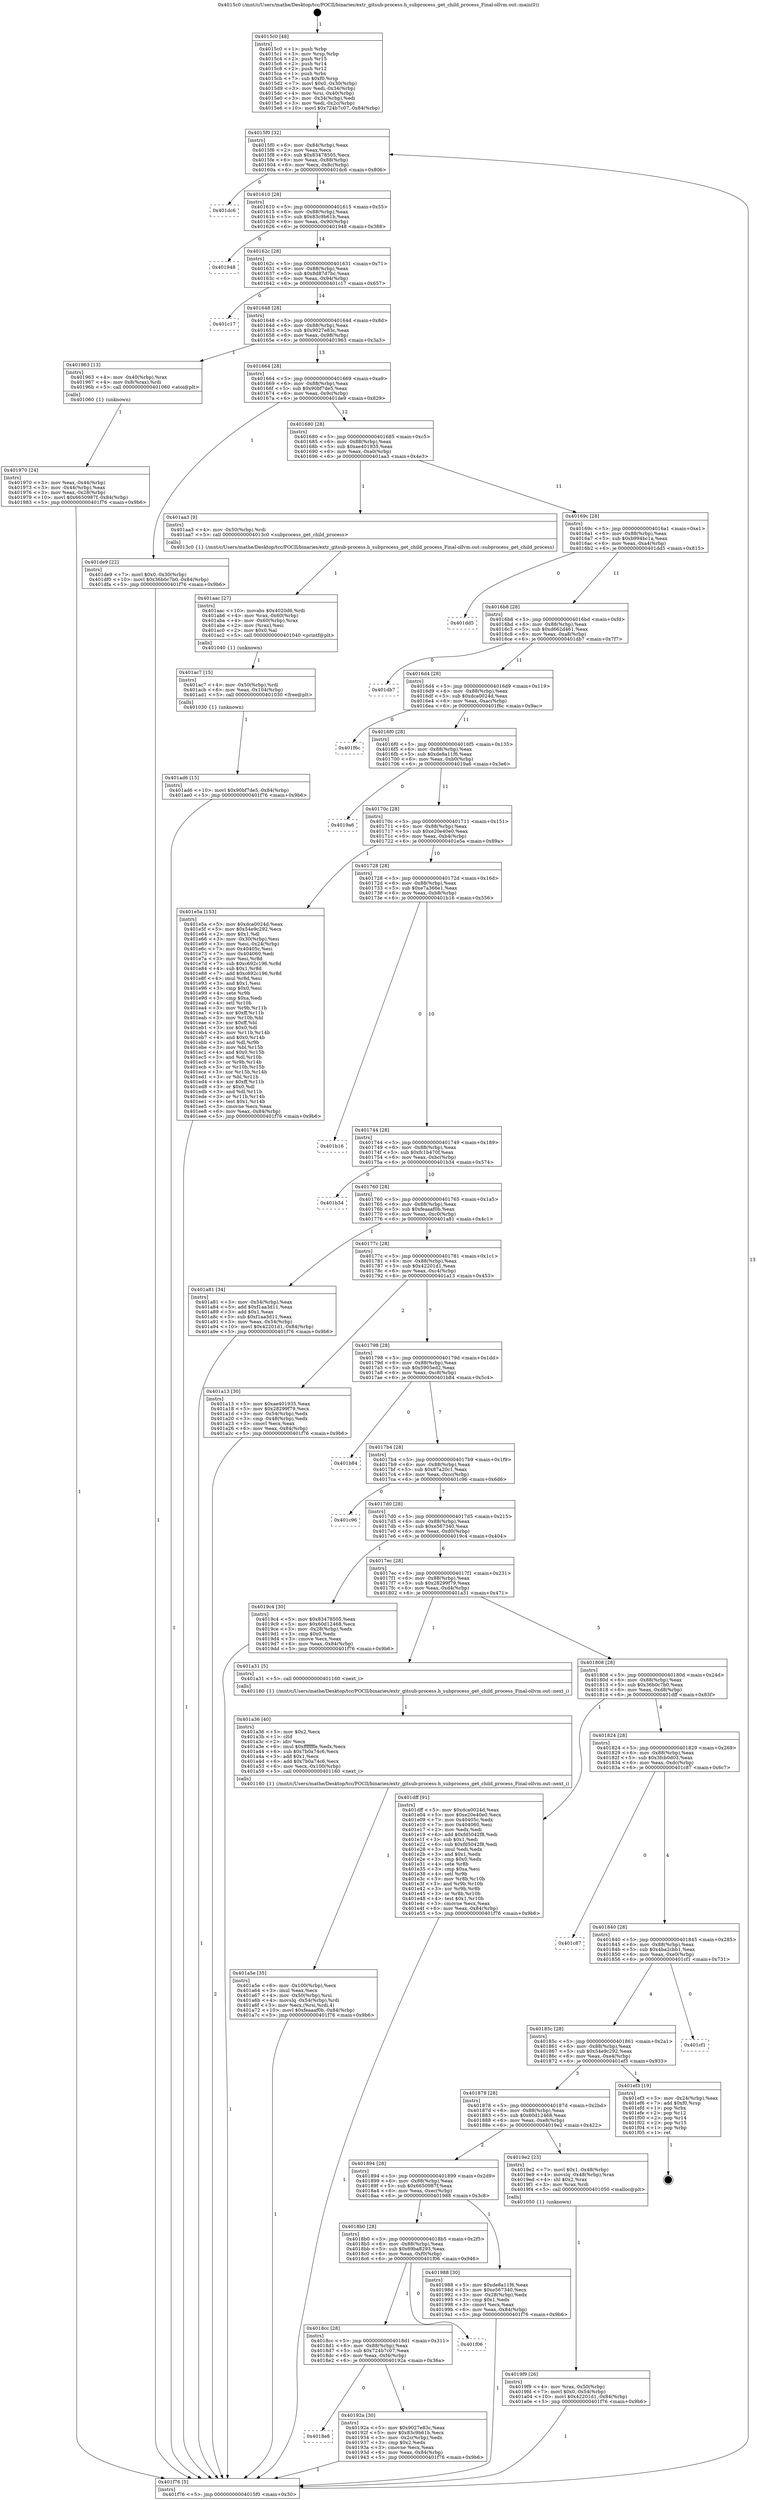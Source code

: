 digraph "0x4015c0" {
  label = "0x4015c0 (/mnt/c/Users/mathe/Desktop/tcc/POCII/binaries/extr_gitsub-process.h_subprocess_get_child_process_Final-ollvm.out::main(0))"
  labelloc = "t"
  node[shape=record]

  Entry [label="",width=0.3,height=0.3,shape=circle,fillcolor=black,style=filled]
  "0x4015f0" [label="{
     0x4015f0 [32]\l
     | [instrs]\l
     &nbsp;&nbsp;0x4015f0 \<+6\>: mov -0x84(%rbp),%eax\l
     &nbsp;&nbsp;0x4015f6 \<+2\>: mov %eax,%ecx\l
     &nbsp;&nbsp;0x4015f8 \<+6\>: sub $0x83478505,%ecx\l
     &nbsp;&nbsp;0x4015fe \<+6\>: mov %eax,-0x88(%rbp)\l
     &nbsp;&nbsp;0x401604 \<+6\>: mov %ecx,-0x8c(%rbp)\l
     &nbsp;&nbsp;0x40160a \<+6\>: je 0000000000401dc6 \<main+0x806\>\l
  }"]
  "0x401dc6" [label="{
     0x401dc6\l
  }", style=dashed]
  "0x401610" [label="{
     0x401610 [28]\l
     | [instrs]\l
     &nbsp;&nbsp;0x401610 \<+5\>: jmp 0000000000401615 \<main+0x55\>\l
     &nbsp;&nbsp;0x401615 \<+6\>: mov -0x88(%rbp),%eax\l
     &nbsp;&nbsp;0x40161b \<+5\>: sub $0x83c9b61b,%eax\l
     &nbsp;&nbsp;0x401620 \<+6\>: mov %eax,-0x90(%rbp)\l
     &nbsp;&nbsp;0x401626 \<+6\>: je 0000000000401948 \<main+0x388\>\l
  }"]
  Exit [label="",width=0.3,height=0.3,shape=circle,fillcolor=black,style=filled,peripheries=2]
  "0x401948" [label="{
     0x401948\l
  }", style=dashed]
  "0x40162c" [label="{
     0x40162c [28]\l
     | [instrs]\l
     &nbsp;&nbsp;0x40162c \<+5\>: jmp 0000000000401631 \<main+0x71\>\l
     &nbsp;&nbsp;0x401631 \<+6\>: mov -0x88(%rbp),%eax\l
     &nbsp;&nbsp;0x401637 \<+5\>: sub $0x8d87d7bc,%eax\l
     &nbsp;&nbsp;0x40163c \<+6\>: mov %eax,-0x94(%rbp)\l
     &nbsp;&nbsp;0x401642 \<+6\>: je 0000000000401c17 \<main+0x657\>\l
  }"]
  "0x401ad6" [label="{
     0x401ad6 [15]\l
     | [instrs]\l
     &nbsp;&nbsp;0x401ad6 \<+10\>: movl $0x90bf7de5,-0x84(%rbp)\l
     &nbsp;&nbsp;0x401ae0 \<+5\>: jmp 0000000000401f76 \<main+0x9b6\>\l
  }"]
  "0x401c17" [label="{
     0x401c17\l
  }", style=dashed]
  "0x401648" [label="{
     0x401648 [28]\l
     | [instrs]\l
     &nbsp;&nbsp;0x401648 \<+5\>: jmp 000000000040164d \<main+0x8d\>\l
     &nbsp;&nbsp;0x40164d \<+6\>: mov -0x88(%rbp),%eax\l
     &nbsp;&nbsp;0x401653 \<+5\>: sub $0x9027e83c,%eax\l
     &nbsp;&nbsp;0x401658 \<+6\>: mov %eax,-0x98(%rbp)\l
     &nbsp;&nbsp;0x40165e \<+6\>: je 0000000000401963 \<main+0x3a3\>\l
  }"]
  "0x401ac7" [label="{
     0x401ac7 [15]\l
     | [instrs]\l
     &nbsp;&nbsp;0x401ac7 \<+4\>: mov -0x50(%rbp),%rdi\l
     &nbsp;&nbsp;0x401acb \<+6\>: mov %eax,-0x104(%rbp)\l
     &nbsp;&nbsp;0x401ad1 \<+5\>: call 0000000000401030 \<free@plt\>\l
     | [calls]\l
     &nbsp;&nbsp;0x401030 \{1\} (unknown)\l
  }"]
  "0x401963" [label="{
     0x401963 [13]\l
     | [instrs]\l
     &nbsp;&nbsp;0x401963 \<+4\>: mov -0x40(%rbp),%rax\l
     &nbsp;&nbsp;0x401967 \<+4\>: mov 0x8(%rax),%rdi\l
     &nbsp;&nbsp;0x40196b \<+5\>: call 0000000000401060 \<atoi@plt\>\l
     | [calls]\l
     &nbsp;&nbsp;0x401060 \{1\} (unknown)\l
  }"]
  "0x401664" [label="{
     0x401664 [28]\l
     | [instrs]\l
     &nbsp;&nbsp;0x401664 \<+5\>: jmp 0000000000401669 \<main+0xa9\>\l
     &nbsp;&nbsp;0x401669 \<+6\>: mov -0x88(%rbp),%eax\l
     &nbsp;&nbsp;0x40166f \<+5\>: sub $0x90bf7de5,%eax\l
     &nbsp;&nbsp;0x401674 \<+6\>: mov %eax,-0x9c(%rbp)\l
     &nbsp;&nbsp;0x40167a \<+6\>: je 0000000000401de9 \<main+0x829\>\l
  }"]
  "0x401aac" [label="{
     0x401aac [27]\l
     | [instrs]\l
     &nbsp;&nbsp;0x401aac \<+10\>: movabs $0x4020d6,%rdi\l
     &nbsp;&nbsp;0x401ab6 \<+4\>: mov %rax,-0x60(%rbp)\l
     &nbsp;&nbsp;0x401aba \<+4\>: mov -0x60(%rbp),%rax\l
     &nbsp;&nbsp;0x401abe \<+2\>: mov (%rax),%esi\l
     &nbsp;&nbsp;0x401ac0 \<+2\>: mov $0x0,%al\l
     &nbsp;&nbsp;0x401ac2 \<+5\>: call 0000000000401040 \<printf@plt\>\l
     | [calls]\l
     &nbsp;&nbsp;0x401040 \{1\} (unknown)\l
  }"]
  "0x401de9" [label="{
     0x401de9 [22]\l
     | [instrs]\l
     &nbsp;&nbsp;0x401de9 \<+7\>: movl $0x0,-0x30(%rbp)\l
     &nbsp;&nbsp;0x401df0 \<+10\>: movl $0x36b0c7b0,-0x84(%rbp)\l
     &nbsp;&nbsp;0x401dfa \<+5\>: jmp 0000000000401f76 \<main+0x9b6\>\l
  }"]
  "0x401680" [label="{
     0x401680 [28]\l
     | [instrs]\l
     &nbsp;&nbsp;0x401680 \<+5\>: jmp 0000000000401685 \<main+0xc5\>\l
     &nbsp;&nbsp;0x401685 \<+6\>: mov -0x88(%rbp),%eax\l
     &nbsp;&nbsp;0x40168b \<+5\>: sub $0xae401935,%eax\l
     &nbsp;&nbsp;0x401690 \<+6\>: mov %eax,-0xa0(%rbp)\l
     &nbsp;&nbsp;0x401696 \<+6\>: je 0000000000401aa3 \<main+0x4e3\>\l
  }"]
  "0x401a5e" [label="{
     0x401a5e [35]\l
     | [instrs]\l
     &nbsp;&nbsp;0x401a5e \<+6\>: mov -0x100(%rbp),%ecx\l
     &nbsp;&nbsp;0x401a64 \<+3\>: imul %eax,%ecx\l
     &nbsp;&nbsp;0x401a67 \<+4\>: mov -0x50(%rbp),%rsi\l
     &nbsp;&nbsp;0x401a6b \<+4\>: movslq -0x54(%rbp),%rdi\l
     &nbsp;&nbsp;0x401a6f \<+3\>: mov %ecx,(%rsi,%rdi,4)\l
     &nbsp;&nbsp;0x401a72 \<+10\>: movl $0xfeaaaf0b,-0x84(%rbp)\l
     &nbsp;&nbsp;0x401a7c \<+5\>: jmp 0000000000401f76 \<main+0x9b6\>\l
  }"]
  "0x401aa3" [label="{
     0x401aa3 [9]\l
     | [instrs]\l
     &nbsp;&nbsp;0x401aa3 \<+4\>: mov -0x50(%rbp),%rdi\l
     &nbsp;&nbsp;0x401aa7 \<+5\>: call 00000000004013c0 \<subprocess_get_child_process\>\l
     | [calls]\l
     &nbsp;&nbsp;0x4013c0 \{1\} (/mnt/c/Users/mathe/Desktop/tcc/POCII/binaries/extr_gitsub-process.h_subprocess_get_child_process_Final-ollvm.out::subprocess_get_child_process)\l
  }"]
  "0x40169c" [label="{
     0x40169c [28]\l
     | [instrs]\l
     &nbsp;&nbsp;0x40169c \<+5\>: jmp 00000000004016a1 \<main+0xe1\>\l
     &nbsp;&nbsp;0x4016a1 \<+6\>: mov -0x88(%rbp),%eax\l
     &nbsp;&nbsp;0x4016a7 \<+5\>: sub $0xb994bc1a,%eax\l
     &nbsp;&nbsp;0x4016ac \<+6\>: mov %eax,-0xa4(%rbp)\l
     &nbsp;&nbsp;0x4016b2 \<+6\>: je 0000000000401dd5 \<main+0x815\>\l
  }"]
  "0x401a36" [label="{
     0x401a36 [40]\l
     | [instrs]\l
     &nbsp;&nbsp;0x401a36 \<+5\>: mov $0x2,%ecx\l
     &nbsp;&nbsp;0x401a3b \<+1\>: cltd\l
     &nbsp;&nbsp;0x401a3c \<+2\>: idiv %ecx\l
     &nbsp;&nbsp;0x401a3e \<+6\>: imul $0xfffffffe,%edx,%ecx\l
     &nbsp;&nbsp;0x401a44 \<+6\>: sub $0x7b0a74c6,%ecx\l
     &nbsp;&nbsp;0x401a4a \<+3\>: add $0x1,%ecx\l
     &nbsp;&nbsp;0x401a4d \<+6\>: add $0x7b0a74c6,%ecx\l
     &nbsp;&nbsp;0x401a53 \<+6\>: mov %ecx,-0x100(%rbp)\l
     &nbsp;&nbsp;0x401a59 \<+5\>: call 0000000000401160 \<next_i\>\l
     | [calls]\l
     &nbsp;&nbsp;0x401160 \{1\} (/mnt/c/Users/mathe/Desktop/tcc/POCII/binaries/extr_gitsub-process.h_subprocess_get_child_process_Final-ollvm.out::next_i)\l
  }"]
  "0x401dd5" [label="{
     0x401dd5\l
  }", style=dashed]
  "0x4016b8" [label="{
     0x4016b8 [28]\l
     | [instrs]\l
     &nbsp;&nbsp;0x4016b8 \<+5\>: jmp 00000000004016bd \<main+0xfd\>\l
     &nbsp;&nbsp;0x4016bd \<+6\>: mov -0x88(%rbp),%eax\l
     &nbsp;&nbsp;0x4016c3 \<+5\>: sub $0xd662d461,%eax\l
     &nbsp;&nbsp;0x4016c8 \<+6\>: mov %eax,-0xa8(%rbp)\l
     &nbsp;&nbsp;0x4016ce \<+6\>: je 0000000000401db7 \<main+0x7f7\>\l
  }"]
  "0x4019f9" [label="{
     0x4019f9 [26]\l
     | [instrs]\l
     &nbsp;&nbsp;0x4019f9 \<+4\>: mov %rax,-0x50(%rbp)\l
     &nbsp;&nbsp;0x4019fd \<+7\>: movl $0x0,-0x54(%rbp)\l
     &nbsp;&nbsp;0x401a04 \<+10\>: movl $0x42201d1,-0x84(%rbp)\l
     &nbsp;&nbsp;0x401a0e \<+5\>: jmp 0000000000401f76 \<main+0x9b6\>\l
  }"]
  "0x401db7" [label="{
     0x401db7\l
  }", style=dashed]
  "0x4016d4" [label="{
     0x4016d4 [28]\l
     | [instrs]\l
     &nbsp;&nbsp;0x4016d4 \<+5\>: jmp 00000000004016d9 \<main+0x119\>\l
     &nbsp;&nbsp;0x4016d9 \<+6\>: mov -0x88(%rbp),%eax\l
     &nbsp;&nbsp;0x4016df \<+5\>: sub $0xdca0024d,%eax\l
     &nbsp;&nbsp;0x4016e4 \<+6\>: mov %eax,-0xac(%rbp)\l
     &nbsp;&nbsp;0x4016ea \<+6\>: je 0000000000401f6c \<main+0x9ac\>\l
  }"]
  "0x401970" [label="{
     0x401970 [24]\l
     | [instrs]\l
     &nbsp;&nbsp;0x401970 \<+3\>: mov %eax,-0x44(%rbp)\l
     &nbsp;&nbsp;0x401973 \<+3\>: mov -0x44(%rbp),%eax\l
     &nbsp;&nbsp;0x401976 \<+3\>: mov %eax,-0x28(%rbp)\l
     &nbsp;&nbsp;0x401979 \<+10\>: movl $0x6650987f,-0x84(%rbp)\l
     &nbsp;&nbsp;0x401983 \<+5\>: jmp 0000000000401f76 \<main+0x9b6\>\l
  }"]
  "0x401f6c" [label="{
     0x401f6c\l
  }", style=dashed]
  "0x4016f0" [label="{
     0x4016f0 [28]\l
     | [instrs]\l
     &nbsp;&nbsp;0x4016f0 \<+5\>: jmp 00000000004016f5 \<main+0x135\>\l
     &nbsp;&nbsp;0x4016f5 \<+6\>: mov -0x88(%rbp),%eax\l
     &nbsp;&nbsp;0x4016fb \<+5\>: sub $0xde8a11f6,%eax\l
     &nbsp;&nbsp;0x401700 \<+6\>: mov %eax,-0xb0(%rbp)\l
     &nbsp;&nbsp;0x401706 \<+6\>: je 00000000004019a6 \<main+0x3e6\>\l
  }"]
  "0x4015c0" [label="{
     0x4015c0 [48]\l
     | [instrs]\l
     &nbsp;&nbsp;0x4015c0 \<+1\>: push %rbp\l
     &nbsp;&nbsp;0x4015c1 \<+3\>: mov %rsp,%rbp\l
     &nbsp;&nbsp;0x4015c4 \<+2\>: push %r15\l
     &nbsp;&nbsp;0x4015c6 \<+2\>: push %r14\l
     &nbsp;&nbsp;0x4015c8 \<+2\>: push %r12\l
     &nbsp;&nbsp;0x4015ca \<+1\>: push %rbx\l
     &nbsp;&nbsp;0x4015cb \<+7\>: sub $0xf0,%rsp\l
     &nbsp;&nbsp;0x4015d2 \<+7\>: movl $0x0,-0x30(%rbp)\l
     &nbsp;&nbsp;0x4015d9 \<+3\>: mov %edi,-0x34(%rbp)\l
     &nbsp;&nbsp;0x4015dc \<+4\>: mov %rsi,-0x40(%rbp)\l
     &nbsp;&nbsp;0x4015e0 \<+3\>: mov -0x34(%rbp),%edi\l
     &nbsp;&nbsp;0x4015e3 \<+3\>: mov %edi,-0x2c(%rbp)\l
     &nbsp;&nbsp;0x4015e6 \<+10\>: movl $0x724b7c07,-0x84(%rbp)\l
  }"]
  "0x4019a6" [label="{
     0x4019a6\l
  }", style=dashed]
  "0x40170c" [label="{
     0x40170c [28]\l
     | [instrs]\l
     &nbsp;&nbsp;0x40170c \<+5\>: jmp 0000000000401711 \<main+0x151\>\l
     &nbsp;&nbsp;0x401711 \<+6\>: mov -0x88(%rbp),%eax\l
     &nbsp;&nbsp;0x401717 \<+5\>: sub $0xe20e40e0,%eax\l
     &nbsp;&nbsp;0x40171c \<+6\>: mov %eax,-0xb4(%rbp)\l
     &nbsp;&nbsp;0x401722 \<+6\>: je 0000000000401e5a \<main+0x89a\>\l
  }"]
  "0x401f76" [label="{
     0x401f76 [5]\l
     | [instrs]\l
     &nbsp;&nbsp;0x401f76 \<+5\>: jmp 00000000004015f0 \<main+0x30\>\l
  }"]
  "0x401e5a" [label="{
     0x401e5a [153]\l
     | [instrs]\l
     &nbsp;&nbsp;0x401e5a \<+5\>: mov $0xdca0024d,%eax\l
     &nbsp;&nbsp;0x401e5f \<+5\>: mov $0x54e9c292,%ecx\l
     &nbsp;&nbsp;0x401e64 \<+2\>: mov $0x1,%dl\l
     &nbsp;&nbsp;0x401e66 \<+3\>: mov -0x30(%rbp),%esi\l
     &nbsp;&nbsp;0x401e69 \<+3\>: mov %esi,-0x24(%rbp)\l
     &nbsp;&nbsp;0x401e6c \<+7\>: mov 0x40405c,%esi\l
     &nbsp;&nbsp;0x401e73 \<+7\>: mov 0x404060,%edi\l
     &nbsp;&nbsp;0x401e7a \<+3\>: mov %esi,%r8d\l
     &nbsp;&nbsp;0x401e7d \<+7\>: sub $0xc692c196,%r8d\l
     &nbsp;&nbsp;0x401e84 \<+4\>: sub $0x1,%r8d\l
     &nbsp;&nbsp;0x401e88 \<+7\>: add $0xc692c196,%r8d\l
     &nbsp;&nbsp;0x401e8f \<+4\>: imul %r8d,%esi\l
     &nbsp;&nbsp;0x401e93 \<+3\>: and $0x1,%esi\l
     &nbsp;&nbsp;0x401e96 \<+3\>: cmp $0x0,%esi\l
     &nbsp;&nbsp;0x401e99 \<+4\>: sete %r9b\l
     &nbsp;&nbsp;0x401e9d \<+3\>: cmp $0xa,%edi\l
     &nbsp;&nbsp;0x401ea0 \<+4\>: setl %r10b\l
     &nbsp;&nbsp;0x401ea4 \<+3\>: mov %r9b,%r11b\l
     &nbsp;&nbsp;0x401ea7 \<+4\>: xor $0xff,%r11b\l
     &nbsp;&nbsp;0x401eab \<+3\>: mov %r10b,%bl\l
     &nbsp;&nbsp;0x401eae \<+3\>: xor $0xff,%bl\l
     &nbsp;&nbsp;0x401eb1 \<+3\>: xor $0x0,%dl\l
     &nbsp;&nbsp;0x401eb4 \<+3\>: mov %r11b,%r14b\l
     &nbsp;&nbsp;0x401eb7 \<+4\>: and $0x0,%r14b\l
     &nbsp;&nbsp;0x401ebb \<+3\>: and %dl,%r9b\l
     &nbsp;&nbsp;0x401ebe \<+3\>: mov %bl,%r15b\l
     &nbsp;&nbsp;0x401ec1 \<+4\>: and $0x0,%r15b\l
     &nbsp;&nbsp;0x401ec5 \<+3\>: and %dl,%r10b\l
     &nbsp;&nbsp;0x401ec8 \<+3\>: or %r9b,%r14b\l
     &nbsp;&nbsp;0x401ecb \<+3\>: or %r10b,%r15b\l
     &nbsp;&nbsp;0x401ece \<+3\>: xor %r15b,%r14b\l
     &nbsp;&nbsp;0x401ed1 \<+3\>: or %bl,%r11b\l
     &nbsp;&nbsp;0x401ed4 \<+4\>: xor $0xff,%r11b\l
     &nbsp;&nbsp;0x401ed8 \<+3\>: or $0x0,%dl\l
     &nbsp;&nbsp;0x401edb \<+3\>: and %dl,%r11b\l
     &nbsp;&nbsp;0x401ede \<+3\>: or %r11b,%r14b\l
     &nbsp;&nbsp;0x401ee1 \<+4\>: test $0x1,%r14b\l
     &nbsp;&nbsp;0x401ee5 \<+3\>: cmovne %ecx,%eax\l
     &nbsp;&nbsp;0x401ee8 \<+6\>: mov %eax,-0x84(%rbp)\l
     &nbsp;&nbsp;0x401eee \<+5\>: jmp 0000000000401f76 \<main+0x9b6\>\l
  }"]
  "0x401728" [label="{
     0x401728 [28]\l
     | [instrs]\l
     &nbsp;&nbsp;0x401728 \<+5\>: jmp 000000000040172d \<main+0x16d\>\l
     &nbsp;&nbsp;0x40172d \<+6\>: mov -0x88(%rbp),%eax\l
     &nbsp;&nbsp;0x401733 \<+5\>: sub $0xe7a366e1,%eax\l
     &nbsp;&nbsp;0x401738 \<+6\>: mov %eax,-0xb8(%rbp)\l
     &nbsp;&nbsp;0x40173e \<+6\>: je 0000000000401b16 \<main+0x556\>\l
  }"]
  "0x4018e8" [label="{
     0x4018e8\l
  }", style=dashed]
  "0x401b16" [label="{
     0x401b16\l
  }", style=dashed]
  "0x401744" [label="{
     0x401744 [28]\l
     | [instrs]\l
     &nbsp;&nbsp;0x401744 \<+5\>: jmp 0000000000401749 \<main+0x189\>\l
     &nbsp;&nbsp;0x401749 \<+6\>: mov -0x88(%rbp),%eax\l
     &nbsp;&nbsp;0x40174f \<+5\>: sub $0xfc1b470f,%eax\l
     &nbsp;&nbsp;0x401754 \<+6\>: mov %eax,-0xbc(%rbp)\l
     &nbsp;&nbsp;0x40175a \<+6\>: je 0000000000401b34 \<main+0x574\>\l
  }"]
  "0x40192a" [label="{
     0x40192a [30]\l
     | [instrs]\l
     &nbsp;&nbsp;0x40192a \<+5\>: mov $0x9027e83c,%eax\l
     &nbsp;&nbsp;0x40192f \<+5\>: mov $0x83c9b61b,%ecx\l
     &nbsp;&nbsp;0x401934 \<+3\>: mov -0x2c(%rbp),%edx\l
     &nbsp;&nbsp;0x401937 \<+3\>: cmp $0x2,%edx\l
     &nbsp;&nbsp;0x40193a \<+3\>: cmovne %ecx,%eax\l
     &nbsp;&nbsp;0x40193d \<+6\>: mov %eax,-0x84(%rbp)\l
     &nbsp;&nbsp;0x401943 \<+5\>: jmp 0000000000401f76 \<main+0x9b6\>\l
  }"]
  "0x401b34" [label="{
     0x401b34\l
  }", style=dashed]
  "0x401760" [label="{
     0x401760 [28]\l
     | [instrs]\l
     &nbsp;&nbsp;0x401760 \<+5\>: jmp 0000000000401765 \<main+0x1a5\>\l
     &nbsp;&nbsp;0x401765 \<+6\>: mov -0x88(%rbp),%eax\l
     &nbsp;&nbsp;0x40176b \<+5\>: sub $0xfeaaaf0b,%eax\l
     &nbsp;&nbsp;0x401770 \<+6\>: mov %eax,-0xc0(%rbp)\l
     &nbsp;&nbsp;0x401776 \<+6\>: je 0000000000401a81 \<main+0x4c1\>\l
  }"]
  "0x4018cc" [label="{
     0x4018cc [28]\l
     | [instrs]\l
     &nbsp;&nbsp;0x4018cc \<+5\>: jmp 00000000004018d1 \<main+0x311\>\l
     &nbsp;&nbsp;0x4018d1 \<+6\>: mov -0x88(%rbp),%eax\l
     &nbsp;&nbsp;0x4018d7 \<+5\>: sub $0x724b7c07,%eax\l
     &nbsp;&nbsp;0x4018dc \<+6\>: mov %eax,-0xf4(%rbp)\l
     &nbsp;&nbsp;0x4018e2 \<+6\>: je 000000000040192a \<main+0x36a\>\l
  }"]
  "0x401a81" [label="{
     0x401a81 [34]\l
     | [instrs]\l
     &nbsp;&nbsp;0x401a81 \<+3\>: mov -0x54(%rbp),%eax\l
     &nbsp;&nbsp;0x401a84 \<+5\>: add $0xf1aa3d11,%eax\l
     &nbsp;&nbsp;0x401a89 \<+3\>: add $0x1,%eax\l
     &nbsp;&nbsp;0x401a8c \<+5\>: sub $0xf1aa3d11,%eax\l
     &nbsp;&nbsp;0x401a91 \<+3\>: mov %eax,-0x54(%rbp)\l
     &nbsp;&nbsp;0x401a94 \<+10\>: movl $0x42201d1,-0x84(%rbp)\l
     &nbsp;&nbsp;0x401a9e \<+5\>: jmp 0000000000401f76 \<main+0x9b6\>\l
  }"]
  "0x40177c" [label="{
     0x40177c [28]\l
     | [instrs]\l
     &nbsp;&nbsp;0x40177c \<+5\>: jmp 0000000000401781 \<main+0x1c1\>\l
     &nbsp;&nbsp;0x401781 \<+6\>: mov -0x88(%rbp),%eax\l
     &nbsp;&nbsp;0x401787 \<+5\>: sub $0x42201d1,%eax\l
     &nbsp;&nbsp;0x40178c \<+6\>: mov %eax,-0xc4(%rbp)\l
     &nbsp;&nbsp;0x401792 \<+6\>: je 0000000000401a13 \<main+0x453\>\l
  }"]
  "0x401f06" [label="{
     0x401f06\l
  }", style=dashed]
  "0x401a13" [label="{
     0x401a13 [30]\l
     | [instrs]\l
     &nbsp;&nbsp;0x401a13 \<+5\>: mov $0xae401935,%eax\l
     &nbsp;&nbsp;0x401a18 \<+5\>: mov $0x28299f79,%ecx\l
     &nbsp;&nbsp;0x401a1d \<+3\>: mov -0x54(%rbp),%edx\l
     &nbsp;&nbsp;0x401a20 \<+3\>: cmp -0x48(%rbp),%edx\l
     &nbsp;&nbsp;0x401a23 \<+3\>: cmovl %ecx,%eax\l
     &nbsp;&nbsp;0x401a26 \<+6\>: mov %eax,-0x84(%rbp)\l
     &nbsp;&nbsp;0x401a2c \<+5\>: jmp 0000000000401f76 \<main+0x9b6\>\l
  }"]
  "0x401798" [label="{
     0x401798 [28]\l
     | [instrs]\l
     &nbsp;&nbsp;0x401798 \<+5\>: jmp 000000000040179d \<main+0x1dd\>\l
     &nbsp;&nbsp;0x40179d \<+6\>: mov -0x88(%rbp),%eax\l
     &nbsp;&nbsp;0x4017a3 \<+5\>: sub $0x5905ed2,%eax\l
     &nbsp;&nbsp;0x4017a8 \<+6\>: mov %eax,-0xc8(%rbp)\l
     &nbsp;&nbsp;0x4017ae \<+6\>: je 0000000000401b84 \<main+0x5c4\>\l
  }"]
  "0x4018b0" [label="{
     0x4018b0 [28]\l
     | [instrs]\l
     &nbsp;&nbsp;0x4018b0 \<+5\>: jmp 00000000004018b5 \<main+0x2f5\>\l
     &nbsp;&nbsp;0x4018b5 \<+6\>: mov -0x88(%rbp),%eax\l
     &nbsp;&nbsp;0x4018bb \<+5\>: sub $0x69ba8293,%eax\l
     &nbsp;&nbsp;0x4018c0 \<+6\>: mov %eax,-0xf0(%rbp)\l
     &nbsp;&nbsp;0x4018c6 \<+6\>: je 0000000000401f06 \<main+0x946\>\l
  }"]
  "0x401b84" [label="{
     0x401b84\l
  }", style=dashed]
  "0x4017b4" [label="{
     0x4017b4 [28]\l
     | [instrs]\l
     &nbsp;&nbsp;0x4017b4 \<+5\>: jmp 00000000004017b9 \<main+0x1f9\>\l
     &nbsp;&nbsp;0x4017b9 \<+6\>: mov -0x88(%rbp),%eax\l
     &nbsp;&nbsp;0x4017bf \<+5\>: sub $0x87a20c1,%eax\l
     &nbsp;&nbsp;0x4017c4 \<+6\>: mov %eax,-0xcc(%rbp)\l
     &nbsp;&nbsp;0x4017ca \<+6\>: je 0000000000401c96 \<main+0x6d6\>\l
  }"]
  "0x401988" [label="{
     0x401988 [30]\l
     | [instrs]\l
     &nbsp;&nbsp;0x401988 \<+5\>: mov $0xde8a11f6,%eax\l
     &nbsp;&nbsp;0x40198d \<+5\>: mov $0xe567340,%ecx\l
     &nbsp;&nbsp;0x401992 \<+3\>: mov -0x28(%rbp),%edx\l
     &nbsp;&nbsp;0x401995 \<+3\>: cmp $0x1,%edx\l
     &nbsp;&nbsp;0x401998 \<+3\>: cmovl %ecx,%eax\l
     &nbsp;&nbsp;0x40199b \<+6\>: mov %eax,-0x84(%rbp)\l
     &nbsp;&nbsp;0x4019a1 \<+5\>: jmp 0000000000401f76 \<main+0x9b6\>\l
  }"]
  "0x401c96" [label="{
     0x401c96\l
  }", style=dashed]
  "0x4017d0" [label="{
     0x4017d0 [28]\l
     | [instrs]\l
     &nbsp;&nbsp;0x4017d0 \<+5\>: jmp 00000000004017d5 \<main+0x215\>\l
     &nbsp;&nbsp;0x4017d5 \<+6\>: mov -0x88(%rbp),%eax\l
     &nbsp;&nbsp;0x4017db \<+5\>: sub $0xe567340,%eax\l
     &nbsp;&nbsp;0x4017e0 \<+6\>: mov %eax,-0xd0(%rbp)\l
     &nbsp;&nbsp;0x4017e6 \<+6\>: je 00000000004019c4 \<main+0x404\>\l
  }"]
  "0x401894" [label="{
     0x401894 [28]\l
     | [instrs]\l
     &nbsp;&nbsp;0x401894 \<+5\>: jmp 0000000000401899 \<main+0x2d9\>\l
     &nbsp;&nbsp;0x401899 \<+6\>: mov -0x88(%rbp),%eax\l
     &nbsp;&nbsp;0x40189f \<+5\>: sub $0x6650987f,%eax\l
     &nbsp;&nbsp;0x4018a4 \<+6\>: mov %eax,-0xec(%rbp)\l
     &nbsp;&nbsp;0x4018aa \<+6\>: je 0000000000401988 \<main+0x3c8\>\l
  }"]
  "0x4019c4" [label="{
     0x4019c4 [30]\l
     | [instrs]\l
     &nbsp;&nbsp;0x4019c4 \<+5\>: mov $0x83478505,%eax\l
     &nbsp;&nbsp;0x4019c9 \<+5\>: mov $0x60d12468,%ecx\l
     &nbsp;&nbsp;0x4019ce \<+3\>: mov -0x28(%rbp),%edx\l
     &nbsp;&nbsp;0x4019d1 \<+3\>: cmp $0x0,%edx\l
     &nbsp;&nbsp;0x4019d4 \<+3\>: cmove %ecx,%eax\l
     &nbsp;&nbsp;0x4019d7 \<+6\>: mov %eax,-0x84(%rbp)\l
     &nbsp;&nbsp;0x4019dd \<+5\>: jmp 0000000000401f76 \<main+0x9b6\>\l
  }"]
  "0x4017ec" [label="{
     0x4017ec [28]\l
     | [instrs]\l
     &nbsp;&nbsp;0x4017ec \<+5\>: jmp 00000000004017f1 \<main+0x231\>\l
     &nbsp;&nbsp;0x4017f1 \<+6\>: mov -0x88(%rbp),%eax\l
     &nbsp;&nbsp;0x4017f7 \<+5\>: sub $0x28299f79,%eax\l
     &nbsp;&nbsp;0x4017fc \<+6\>: mov %eax,-0xd4(%rbp)\l
     &nbsp;&nbsp;0x401802 \<+6\>: je 0000000000401a31 \<main+0x471\>\l
  }"]
  "0x4019e2" [label="{
     0x4019e2 [23]\l
     | [instrs]\l
     &nbsp;&nbsp;0x4019e2 \<+7\>: movl $0x1,-0x48(%rbp)\l
     &nbsp;&nbsp;0x4019e9 \<+4\>: movslq -0x48(%rbp),%rax\l
     &nbsp;&nbsp;0x4019ed \<+4\>: shl $0x2,%rax\l
     &nbsp;&nbsp;0x4019f1 \<+3\>: mov %rax,%rdi\l
     &nbsp;&nbsp;0x4019f4 \<+5\>: call 0000000000401050 \<malloc@plt\>\l
     | [calls]\l
     &nbsp;&nbsp;0x401050 \{1\} (unknown)\l
  }"]
  "0x401a31" [label="{
     0x401a31 [5]\l
     | [instrs]\l
     &nbsp;&nbsp;0x401a31 \<+5\>: call 0000000000401160 \<next_i\>\l
     | [calls]\l
     &nbsp;&nbsp;0x401160 \{1\} (/mnt/c/Users/mathe/Desktop/tcc/POCII/binaries/extr_gitsub-process.h_subprocess_get_child_process_Final-ollvm.out::next_i)\l
  }"]
  "0x401808" [label="{
     0x401808 [28]\l
     | [instrs]\l
     &nbsp;&nbsp;0x401808 \<+5\>: jmp 000000000040180d \<main+0x24d\>\l
     &nbsp;&nbsp;0x40180d \<+6\>: mov -0x88(%rbp),%eax\l
     &nbsp;&nbsp;0x401813 \<+5\>: sub $0x36b0c7b0,%eax\l
     &nbsp;&nbsp;0x401818 \<+6\>: mov %eax,-0xd8(%rbp)\l
     &nbsp;&nbsp;0x40181e \<+6\>: je 0000000000401dff \<main+0x83f\>\l
  }"]
  "0x401878" [label="{
     0x401878 [28]\l
     | [instrs]\l
     &nbsp;&nbsp;0x401878 \<+5\>: jmp 000000000040187d \<main+0x2bd\>\l
     &nbsp;&nbsp;0x40187d \<+6\>: mov -0x88(%rbp),%eax\l
     &nbsp;&nbsp;0x401883 \<+5\>: sub $0x60d12468,%eax\l
     &nbsp;&nbsp;0x401888 \<+6\>: mov %eax,-0xe8(%rbp)\l
     &nbsp;&nbsp;0x40188e \<+6\>: je 00000000004019e2 \<main+0x422\>\l
  }"]
  "0x401dff" [label="{
     0x401dff [91]\l
     | [instrs]\l
     &nbsp;&nbsp;0x401dff \<+5\>: mov $0xdca0024d,%eax\l
     &nbsp;&nbsp;0x401e04 \<+5\>: mov $0xe20e40e0,%ecx\l
     &nbsp;&nbsp;0x401e09 \<+7\>: mov 0x40405c,%edx\l
     &nbsp;&nbsp;0x401e10 \<+7\>: mov 0x404060,%esi\l
     &nbsp;&nbsp;0x401e17 \<+2\>: mov %edx,%edi\l
     &nbsp;&nbsp;0x401e19 \<+6\>: add $0xfd5042f8,%edi\l
     &nbsp;&nbsp;0x401e1f \<+3\>: sub $0x1,%edi\l
     &nbsp;&nbsp;0x401e22 \<+6\>: sub $0xfd5042f8,%edi\l
     &nbsp;&nbsp;0x401e28 \<+3\>: imul %edi,%edx\l
     &nbsp;&nbsp;0x401e2b \<+3\>: and $0x1,%edx\l
     &nbsp;&nbsp;0x401e2e \<+3\>: cmp $0x0,%edx\l
     &nbsp;&nbsp;0x401e31 \<+4\>: sete %r8b\l
     &nbsp;&nbsp;0x401e35 \<+3\>: cmp $0xa,%esi\l
     &nbsp;&nbsp;0x401e38 \<+4\>: setl %r9b\l
     &nbsp;&nbsp;0x401e3c \<+3\>: mov %r8b,%r10b\l
     &nbsp;&nbsp;0x401e3f \<+3\>: and %r9b,%r10b\l
     &nbsp;&nbsp;0x401e42 \<+3\>: xor %r9b,%r8b\l
     &nbsp;&nbsp;0x401e45 \<+3\>: or %r8b,%r10b\l
     &nbsp;&nbsp;0x401e48 \<+4\>: test $0x1,%r10b\l
     &nbsp;&nbsp;0x401e4c \<+3\>: cmovne %ecx,%eax\l
     &nbsp;&nbsp;0x401e4f \<+6\>: mov %eax,-0x84(%rbp)\l
     &nbsp;&nbsp;0x401e55 \<+5\>: jmp 0000000000401f76 \<main+0x9b6\>\l
  }"]
  "0x401824" [label="{
     0x401824 [28]\l
     | [instrs]\l
     &nbsp;&nbsp;0x401824 \<+5\>: jmp 0000000000401829 \<main+0x269\>\l
     &nbsp;&nbsp;0x401829 \<+6\>: mov -0x88(%rbp),%eax\l
     &nbsp;&nbsp;0x40182f \<+5\>: sub $0x3fcb0d03,%eax\l
     &nbsp;&nbsp;0x401834 \<+6\>: mov %eax,-0xdc(%rbp)\l
     &nbsp;&nbsp;0x40183a \<+6\>: je 0000000000401c87 \<main+0x6c7\>\l
  }"]
  "0x401ef3" [label="{
     0x401ef3 [19]\l
     | [instrs]\l
     &nbsp;&nbsp;0x401ef3 \<+3\>: mov -0x24(%rbp),%eax\l
     &nbsp;&nbsp;0x401ef6 \<+7\>: add $0xf0,%rsp\l
     &nbsp;&nbsp;0x401efd \<+1\>: pop %rbx\l
     &nbsp;&nbsp;0x401efe \<+2\>: pop %r12\l
     &nbsp;&nbsp;0x401f00 \<+2\>: pop %r14\l
     &nbsp;&nbsp;0x401f02 \<+2\>: pop %r15\l
     &nbsp;&nbsp;0x401f04 \<+1\>: pop %rbp\l
     &nbsp;&nbsp;0x401f05 \<+1\>: ret\l
  }"]
  "0x401c87" [label="{
     0x401c87\l
  }", style=dashed]
  "0x401840" [label="{
     0x401840 [28]\l
     | [instrs]\l
     &nbsp;&nbsp;0x401840 \<+5\>: jmp 0000000000401845 \<main+0x285\>\l
     &nbsp;&nbsp;0x401845 \<+6\>: mov -0x88(%rbp),%eax\l
     &nbsp;&nbsp;0x40184b \<+5\>: sub $0x4ba2cbb1,%eax\l
     &nbsp;&nbsp;0x401850 \<+6\>: mov %eax,-0xe0(%rbp)\l
     &nbsp;&nbsp;0x401856 \<+6\>: je 0000000000401cf1 \<main+0x731\>\l
  }"]
  "0x40185c" [label="{
     0x40185c [28]\l
     | [instrs]\l
     &nbsp;&nbsp;0x40185c \<+5\>: jmp 0000000000401861 \<main+0x2a1\>\l
     &nbsp;&nbsp;0x401861 \<+6\>: mov -0x88(%rbp),%eax\l
     &nbsp;&nbsp;0x401867 \<+5\>: sub $0x54e9c292,%eax\l
     &nbsp;&nbsp;0x40186c \<+6\>: mov %eax,-0xe4(%rbp)\l
     &nbsp;&nbsp;0x401872 \<+6\>: je 0000000000401ef3 \<main+0x933\>\l
  }"]
  "0x401cf1" [label="{
     0x401cf1\l
  }", style=dashed]
  Entry -> "0x4015c0" [label=" 1"]
  "0x4015f0" -> "0x401dc6" [label=" 0"]
  "0x4015f0" -> "0x401610" [label=" 14"]
  "0x401ef3" -> Exit [label=" 1"]
  "0x401610" -> "0x401948" [label=" 0"]
  "0x401610" -> "0x40162c" [label=" 14"]
  "0x401e5a" -> "0x401f76" [label=" 1"]
  "0x40162c" -> "0x401c17" [label=" 0"]
  "0x40162c" -> "0x401648" [label=" 14"]
  "0x401dff" -> "0x401f76" [label=" 1"]
  "0x401648" -> "0x401963" [label=" 1"]
  "0x401648" -> "0x401664" [label=" 13"]
  "0x401de9" -> "0x401f76" [label=" 1"]
  "0x401664" -> "0x401de9" [label=" 1"]
  "0x401664" -> "0x401680" [label=" 12"]
  "0x401ad6" -> "0x401f76" [label=" 1"]
  "0x401680" -> "0x401aa3" [label=" 1"]
  "0x401680" -> "0x40169c" [label=" 11"]
  "0x401ac7" -> "0x401ad6" [label=" 1"]
  "0x40169c" -> "0x401dd5" [label=" 0"]
  "0x40169c" -> "0x4016b8" [label=" 11"]
  "0x401aac" -> "0x401ac7" [label=" 1"]
  "0x4016b8" -> "0x401db7" [label=" 0"]
  "0x4016b8" -> "0x4016d4" [label=" 11"]
  "0x401aa3" -> "0x401aac" [label=" 1"]
  "0x4016d4" -> "0x401f6c" [label=" 0"]
  "0x4016d4" -> "0x4016f0" [label=" 11"]
  "0x401a81" -> "0x401f76" [label=" 1"]
  "0x4016f0" -> "0x4019a6" [label=" 0"]
  "0x4016f0" -> "0x40170c" [label=" 11"]
  "0x401a5e" -> "0x401f76" [label=" 1"]
  "0x40170c" -> "0x401e5a" [label=" 1"]
  "0x40170c" -> "0x401728" [label=" 10"]
  "0x401a36" -> "0x401a5e" [label=" 1"]
  "0x401728" -> "0x401b16" [label=" 0"]
  "0x401728" -> "0x401744" [label=" 10"]
  "0x401a31" -> "0x401a36" [label=" 1"]
  "0x401744" -> "0x401b34" [label=" 0"]
  "0x401744" -> "0x401760" [label=" 10"]
  "0x401a13" -> "0x401f76" [label=" 2"]
  "0x401760" -> "0x401a81" [label=" 1"]
  "0x401760" -> "0x40177c" [label=" 9"]
  "0x4019e2" -> "0x4019f9" [label=" 1"]
  "0x40177c" -> "0x401a13" [label=" 2"]
  "0x40177c" -> "0x401798" [label=" 7"]
  "0x4019c4" -> "0x401f76" [label=" 1"]
  "0x401798" -> "0x401b84" [label=" 0"]
  "0x401798" -> "0x4017b4" [label=" 7"]
  "0x401970" -> "0x401f76" [label=" 1"]
  "0x4017b4" -> "0x401c96" [label=" 0"]
  "0x4017b4" -> "0x4017d0" [label=" 7"]
  "0x401963" -> "0x401970" [label=" 1"]
  "0x4017d0" -> "0x4019c4" [label=" 1"]
  "0x4017d0" -> "0x4017ec" [label=" 6"]
  "0x4015c0" -> "0x4015f0" [label=" 1"]
  "0x4017ec" -> "0x401a31" [label=" 1"]
  "0x4017ec" -> "0x401808" [label=" 5"]
  "0x40192a" -> "0x401f76" [label=" 1"]
  "0x401808" -> "0x401dff" [label=" 1"]
  "0x401808" -> "0x401824" [label=" 4"]
  "0x4018cc" -> "0x40192a" [label=" 1"]
  "0x401824" -> "0x401c87" [label=" 0"]
  "0x401824" -> "0x401840" [label=" 4"]
  "0x4019f9" -> "0x401f76" [label=" 1"]
  "0x401840" -> "0x401cf1" [label=" 0"]
  "0x401840" -> "0x40185c" [label=" 4"]
  "0x4018b0" -> "0x4018cc" [label=" 1"]
  "0x40185c" -> "0x401ef3" [label=" 1"]
  "0x40185c" -> "0x401878" [label=" 3"]
  "0x4018cc" -> "0x4018e8" [label=" 0"]
  "0x401878" -> "0x4019e2" [label=" 1"]
  "0x401878" -> "0x401894" [label=" 2"]
  "0x401f76" -> "0x4015f0" [label=" 13"]
  "0x401894" -> "0x401988" [label=" 1"]
  "0x401894" -> "0x4018b0" [label=" 1"]
  "0x401988" -> "0x401f76" [label=" 1"]
  "0x4018b0" -> "0x401f06" [label=" 0"]
}
